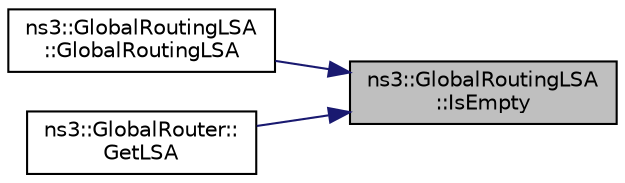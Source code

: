 digraph "ns3::GlobalRoutingLSA::IsEmpty"
{
 // LATEX_PDF_SIZE
  edge [fontname="Helvetica",fontsize="10",labelfontname="Helvetica",labelfontsize="10"];
  node [fontname="Helvetica",fontsize="10",shape=record];
  rankdir="RL";
  Node1 [label="ns3::GlobalRoutingLSA\l::IsEmpty",height=0.2,width=0.4,color="black", fillcolor="grey75", style="filled", fontcolor="black",tooltip="Check to see if the list of Global Routing Link Records present in the Global Routing Link State Adve..."];
  Node1 -> Node2 [dir="back",color="midnightblue",fontsize="10",style="solid",fontname="Helvetica"];
  Node2 [label="ns3::GlobalRoutingLSA\l::GlobalRoutingLSA",height=0.2,width=0.4,color="black", fillcolor="white", style="filled",URL="$classns3_1_1_global_routing_l_s_a.html#a4395b5b3f4384c99bbdf6a0f2caf1bc6",tooltip="Copy constructor for a Global Routing Link State Advertisement."];
  Node1 -> Node3 [dir="back",color="midnightblue",fontsize="10",style="solid",fontname="Helvetica"];
  Node3 [label="ns3::GlobalRouter::\lGetLSA",height=0.2,width=0.4,color="black", fillcolor="white", style="filled",URL="$classns3_1_1_global_router.html#a1116d76ecb667b0280f3650e1a41e747",tooltip="Get a Global Routing Link State Advertisements that this router has said that it can export."];
}
